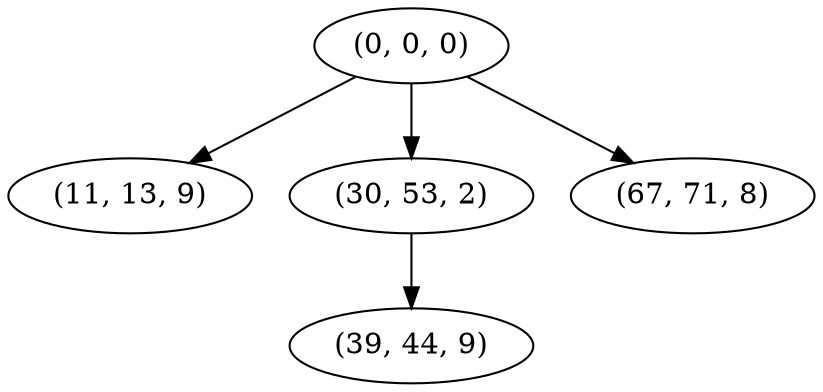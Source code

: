 digraph tree {
    "(0, 0, 0)";
    "(11, 13, 9)";
    "(30, 53, 2)";
    "(39, 44, 9)";
    "(67, 71, 8)";
    "(0, 0, 0)" -> "(11, 13, 9)";
    "(0, 0, 0)" -> "(30, 53, 2)";
    "(0, 0, 0)" -> "(67, 71, 8)";
    "(30, 53, 2)" -> "(39, 44, 9)";
}
